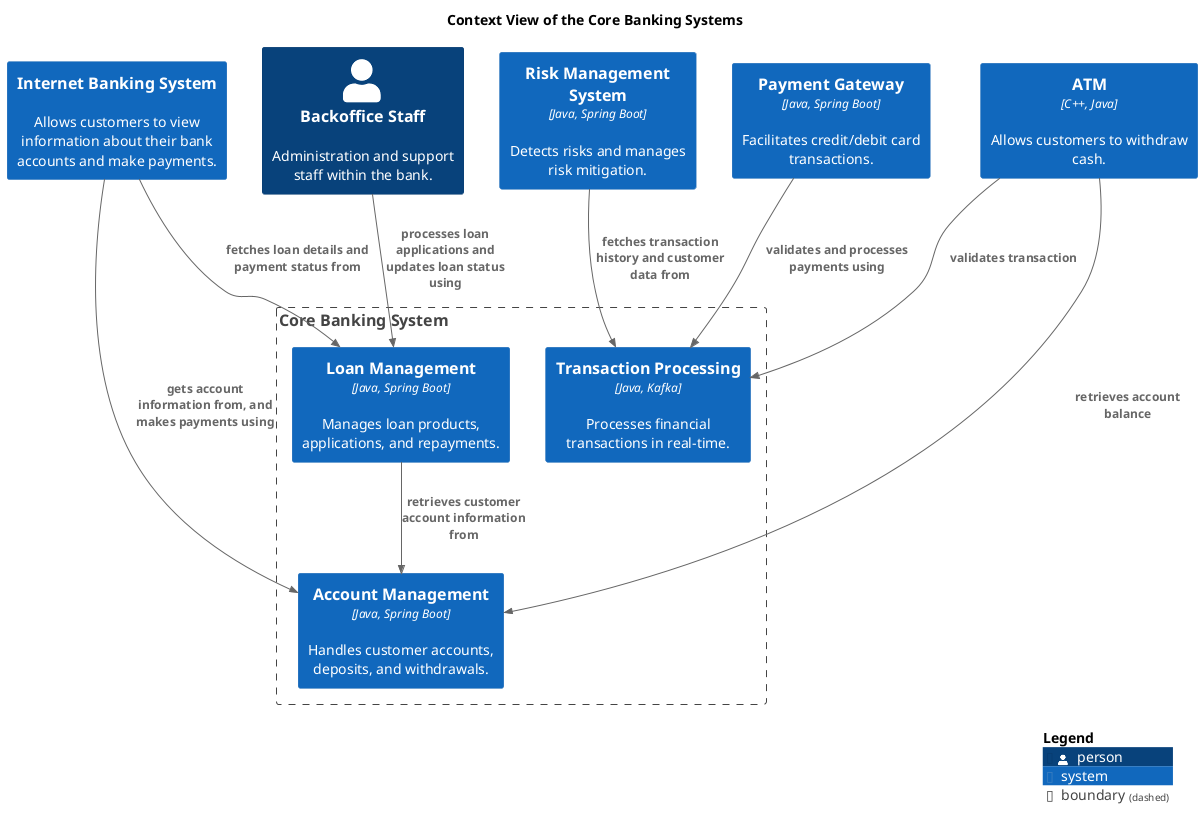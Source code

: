 @startuml context-view
!include <C4/C4_Context.puml>
!include <awslib14/AWSCommon>
!include <awslib14/AWSC4Integration>
!include <azure/AzureCommon>
!include <azure/AzureC4Integration>
!include <tupadr3/common>


LAYOUT_TOP_DOWN()




title Context View of the Core Banking Systems
Boundary(mybank_coreBanking_contextBoundary, "Core Banking System") {
  System(mybank_coreBanking_transactionProcessingSystem, "Transaction Processing", $descr="Processes financial transactions in real-time.", $type="Java, Kafka")
  System(mybank_coreBanking_loanManagementSystem, "Loan Management", $descr="Manages loan products, applications, and repayments.", $type="Java, Spring Boot")
  System(mybank_coreBanking_accountManagementSystem, "Account Management", $descr="Handles customer accounts, deposits, and withdrawals.", $type="Java, Spring Boot")
}
System(mybank_compliance_riskManagementSystem, "Risk Management System", $descr="Detects risks and manages risk mitigation.", $type="Java, Spring Boot")
System(mybank_digitalBanking_internetBankingSystem_internetBankingSystem, "Internet Banking System", $descr="Allows customers to view information about their bank accounts and make payments.")
System(mybank_payment_paymentGatewaySystem, "Payment Gateway", $descr="Facilitates credit/debit card transactions.", $type="Java, Spring Boot")
System(mybank_customerChannels_atm, "ATM", $descr="Allows customers to withdraw cash.", $type="C++, Java")
Person(mybank_coreBanking_backofficeStaff, "Backoffice Staff", $descr="Administration and support staff within the bank.")
Rel(mybank_payment_paymentGatewaySystem, mybank_coreBanking_transactionProcessingSystem, "validates and processes payments using")
Rel(mybank_customerChannels_atm, mybank_coreBanking_accountManagementSystem, "retrieves account balance")
Rel(mybank_coreBanking_loanManagementSystem, mybank_coreBanking_accountManagementSystem, "retrieves customer account information from")
Rel(mybank_customerChannels_atm, mybank_coreBanking_transactionProcessingSystem, "validates transaction")
Rel(mybank_digitalBanking_internetBankingSystem_internetBankingSystem, mybank_coreBanking_loanManagementSystem, "fetches loan details and payment status from")
Rel(mybank_digitalBanking_internetBankingSystem_internetBankingSystem, mybank_coreBanking_accountManagementSystem, "gets account information from, and makes payments using")
Rel(mybank_coreBanking_backofficeStaff, mybank_coreBanking_loanManagementSystem, "processes loan applications and updates loan status using")
Rel(mybank_compliance_riskManagementSystem, mybank_coreBanking_transactionProcessingSystem, "fetches transaction history and customer data from")
SHOW_LEGEND()
@enduml
